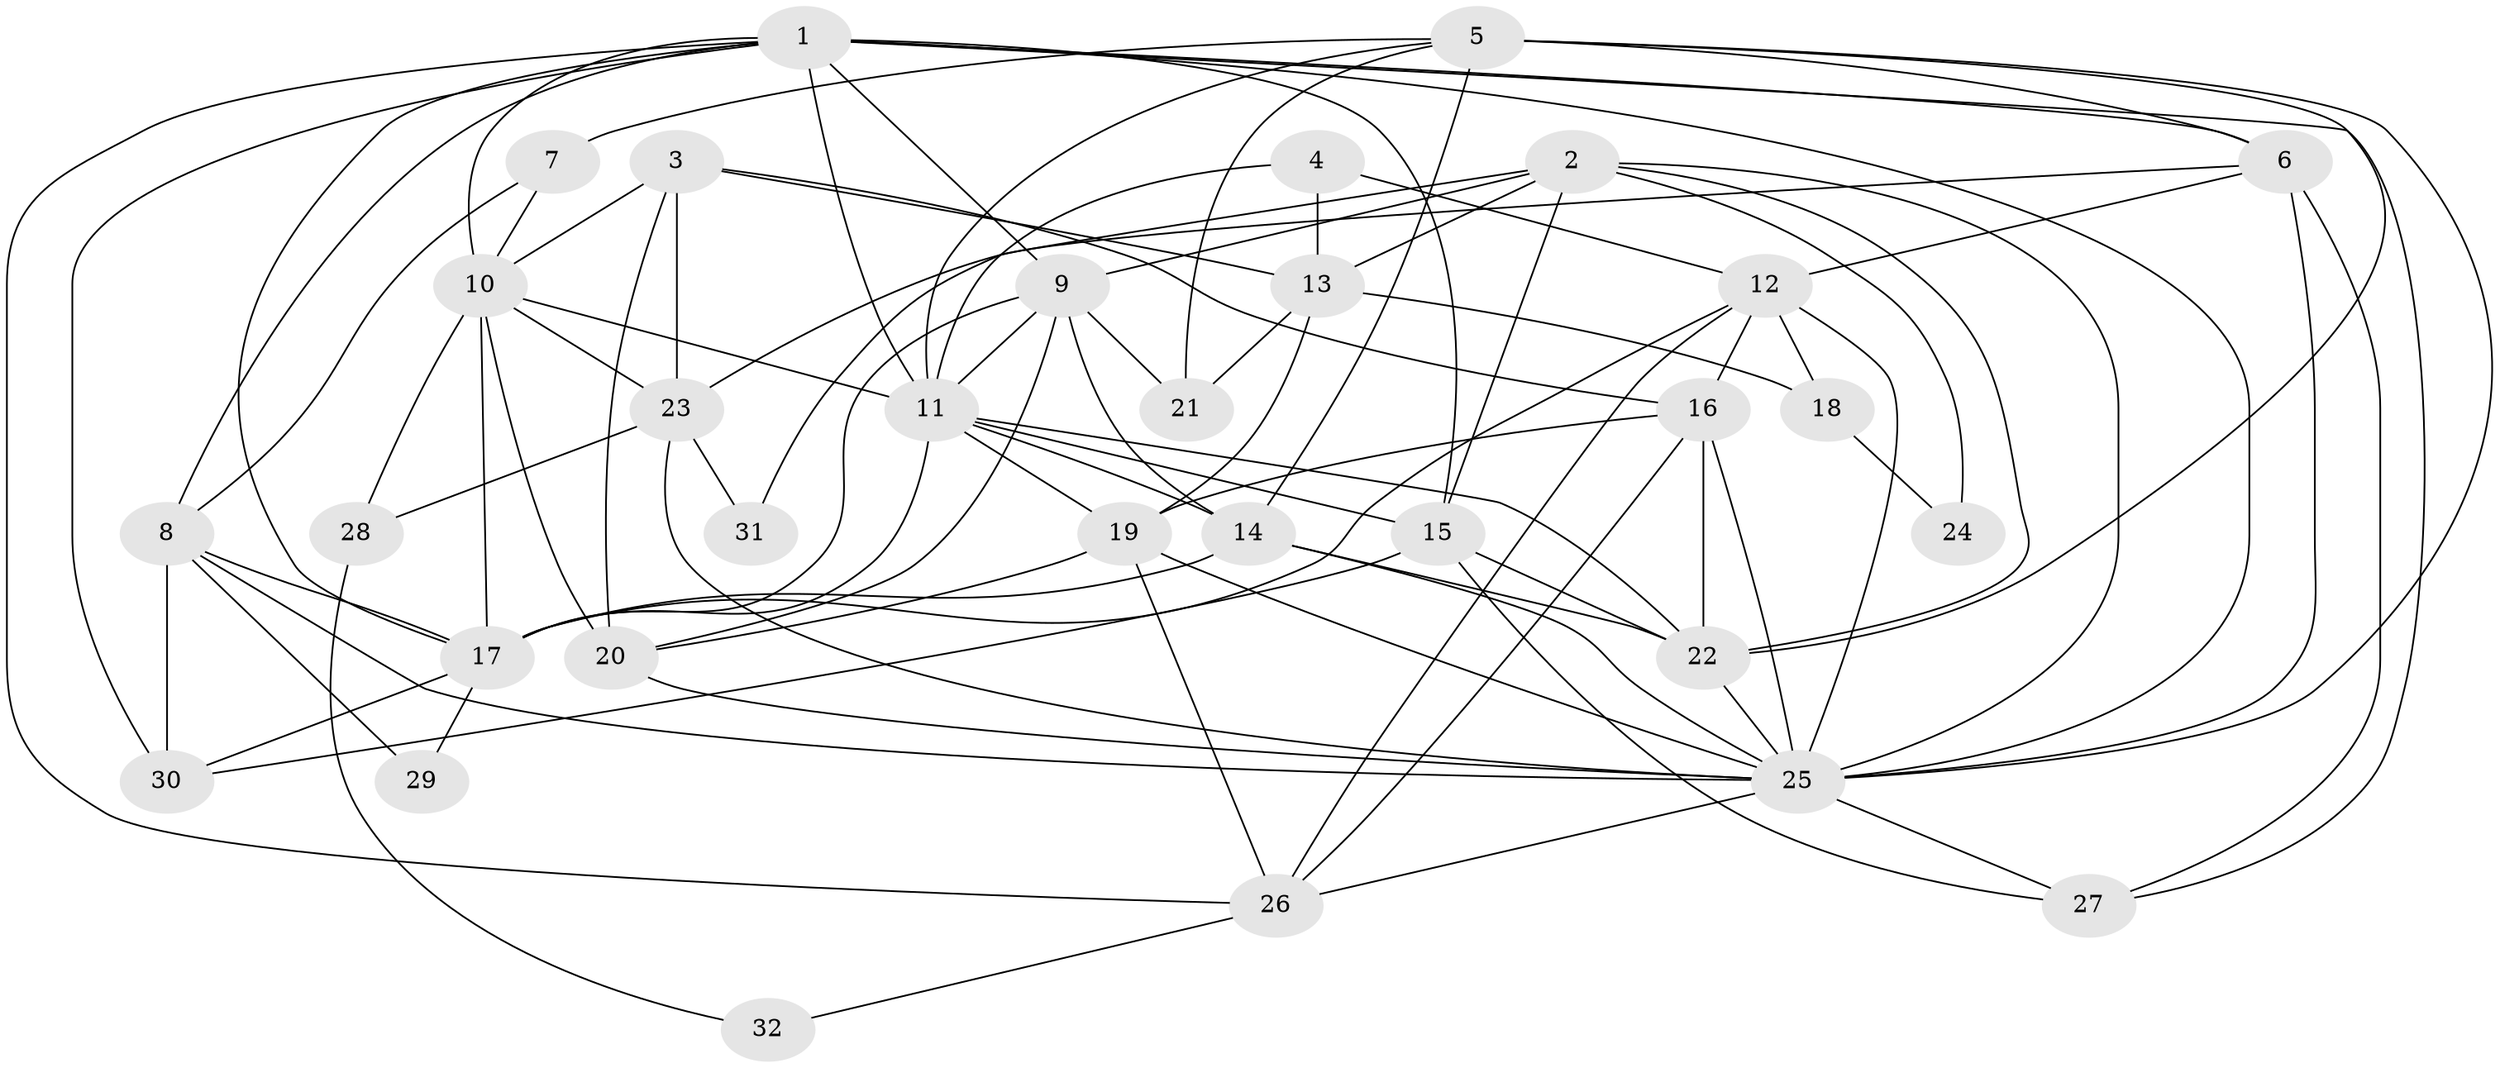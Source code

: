 // original degree distribution, {5: 0.15, 3: 0.2625, 6: 0.0875, 2: 0.15, 4: 0.275, 7: 0.0625, 8: 0.0125}
// Generated by graph-tools (version 1.1) at 2025/50/03/04/25 22:50:52]
// undirected, 32 vertices, 91 edges
graph export_dot {
  node [color=gray90,style=filled];
  1;
  2;
  3;
  4;
  5;
  6;
  7;
  8;
  9;
  10;
  11;
  12;
  13;
  14;
  15;
  16;
  17;
  18;
  19;
  20;
  21;
  22;
  23;
  24;
  25;
  26;
  27;
  28;
  29;
  30;
  31;
  32;
  1 -- 6 [weight=1.0];
  1 -- 8 [weight=1.0];
  1 -- 9 [weight=2.0];
  1 -- 10 [weight=2.0];
  1 -- 11 [weight=1.0];
  1 -- 15 [weight=1.0];
  1 -- 17 [weight=1.0];
  1 -- 25 [weight=2.0];
  1 -- 26 [weight=1.0];
  1 -- 27 [weight=1.0];
  1 -- 30 [weight=1.0];
  2 -- 9 [weight=1.0];
  2 -- 13 [weight=1.0];
  2 -- 15 [weight=1.0];
  2 -- 22 [weight=1.0];
  2 -- 24 [weight=1.0];
  2 -- 25 [weight=1.0];
  2 -- 31 [weight=1.0];
  3 -- 10 [weight=1.0];
  3 -- 13 [weight=1.0];
  3 -- 16 [weight=1.0];
  3 -- 20 [weight=2.0];
  3 -- 23 [weight=1.0];
  4 -- 11 [weight=1.0];
  4 -- 12 [weight=1.0];
  4 -- 13 [weight=1.0];
  5 -- 6 [weight=1.0];
  5 -- 7 [weight=1.0];
  5 -- 11 [weight=1.0];
  5 -- 14 [weight=2.0];
  5 -- 21 [weight=1.0];
  5 -- 22 [weight=1.0];
  5 -- 25 [weight=1.0];
  6 -- 12 [weight=1.0];
  6 -- 23 [weight=2.0];
  6 -- 25 [weight=1.0];
  6 -- 27 [weight=1.0];
  7 -- 8 [weight=1.0];
  7 -- 10 [weight=1.0];
  8 -- 17 [weight=1.0];
  8 -- 25 [weight=1.0];
  8 -- 29 [weight=1.0];
  8 -- 30 [weight=1.0];
  9 -- 11 [weight=1.0];
  9 -- 14 [weight=1.0];
  9 -- 17 [weight=1.0];
  9 -- 20 [weight=1.0];
  9 -- 21 [weight=1.0];
  10 -- 11 [weight=1.0];
  10 -- 17 [weight=1.0];
  10 -- 20 [weight=1.0];
  10 -- 23 [weight=2.0];
  10 -- 28 [weight=2.0];
  11 -- 14 [weight=1.0];
  11 -- 15 [weight=2.0];
  11 -- 17 [weight=1.0];
  11 -- 19 [weight=1.0];
  11 -- 22 [weight=1.0];
  12 -- 16 [weight=1.0];
  12 -- 17 [weight=1.0];
  12 -- 18 [weight=1.0];
  12 -- 25 [weight=2.0];
  12 -- 26 [weight=1.0];
  13 -- 18 [weight=1.0];
  13 -- 19 [weight=3.0];
  13 -- 21 [weight=1.0];
  14 -- 17 [weight=1.0];
  14 -- 22 [weight=1.0];
  14 -- 25 [weight=2.0];
  15 -- 22 [weight=1.0];
  15 -- 27 [weight=1.0];
  15 -- 30 [weight=2.0];
  16 -- 19 [weight=1.0];
  16 -- 22 [weight=2.0];
  16 -- 25 [weight=2.0];
  16 -- 26 [weight=1.0];
  17 -- 29 [weight=1.0];
  17 -- 30 [weight=1.0];
  18 -- 24 [weight=1.0];
  19 -- 20 [weight=1.0];
  19 -- 25 [weight=1.0];
  19 -- 26 [weight=1.0];
  20 -- 25 [weight=1.0];
  22 -- 25 [weight=1.0];
  23 -- 25 [weight=1.0];
  23 -- 28 [weight=1.0];
  23 -- 31 [weight=1.0];
  25 -- 26 [weight=1.0];
  25 -- 27 [weight=1.0];
  26 -- 32 [weight=1.0];
  28 -- 32 [weight=1.0];
}
